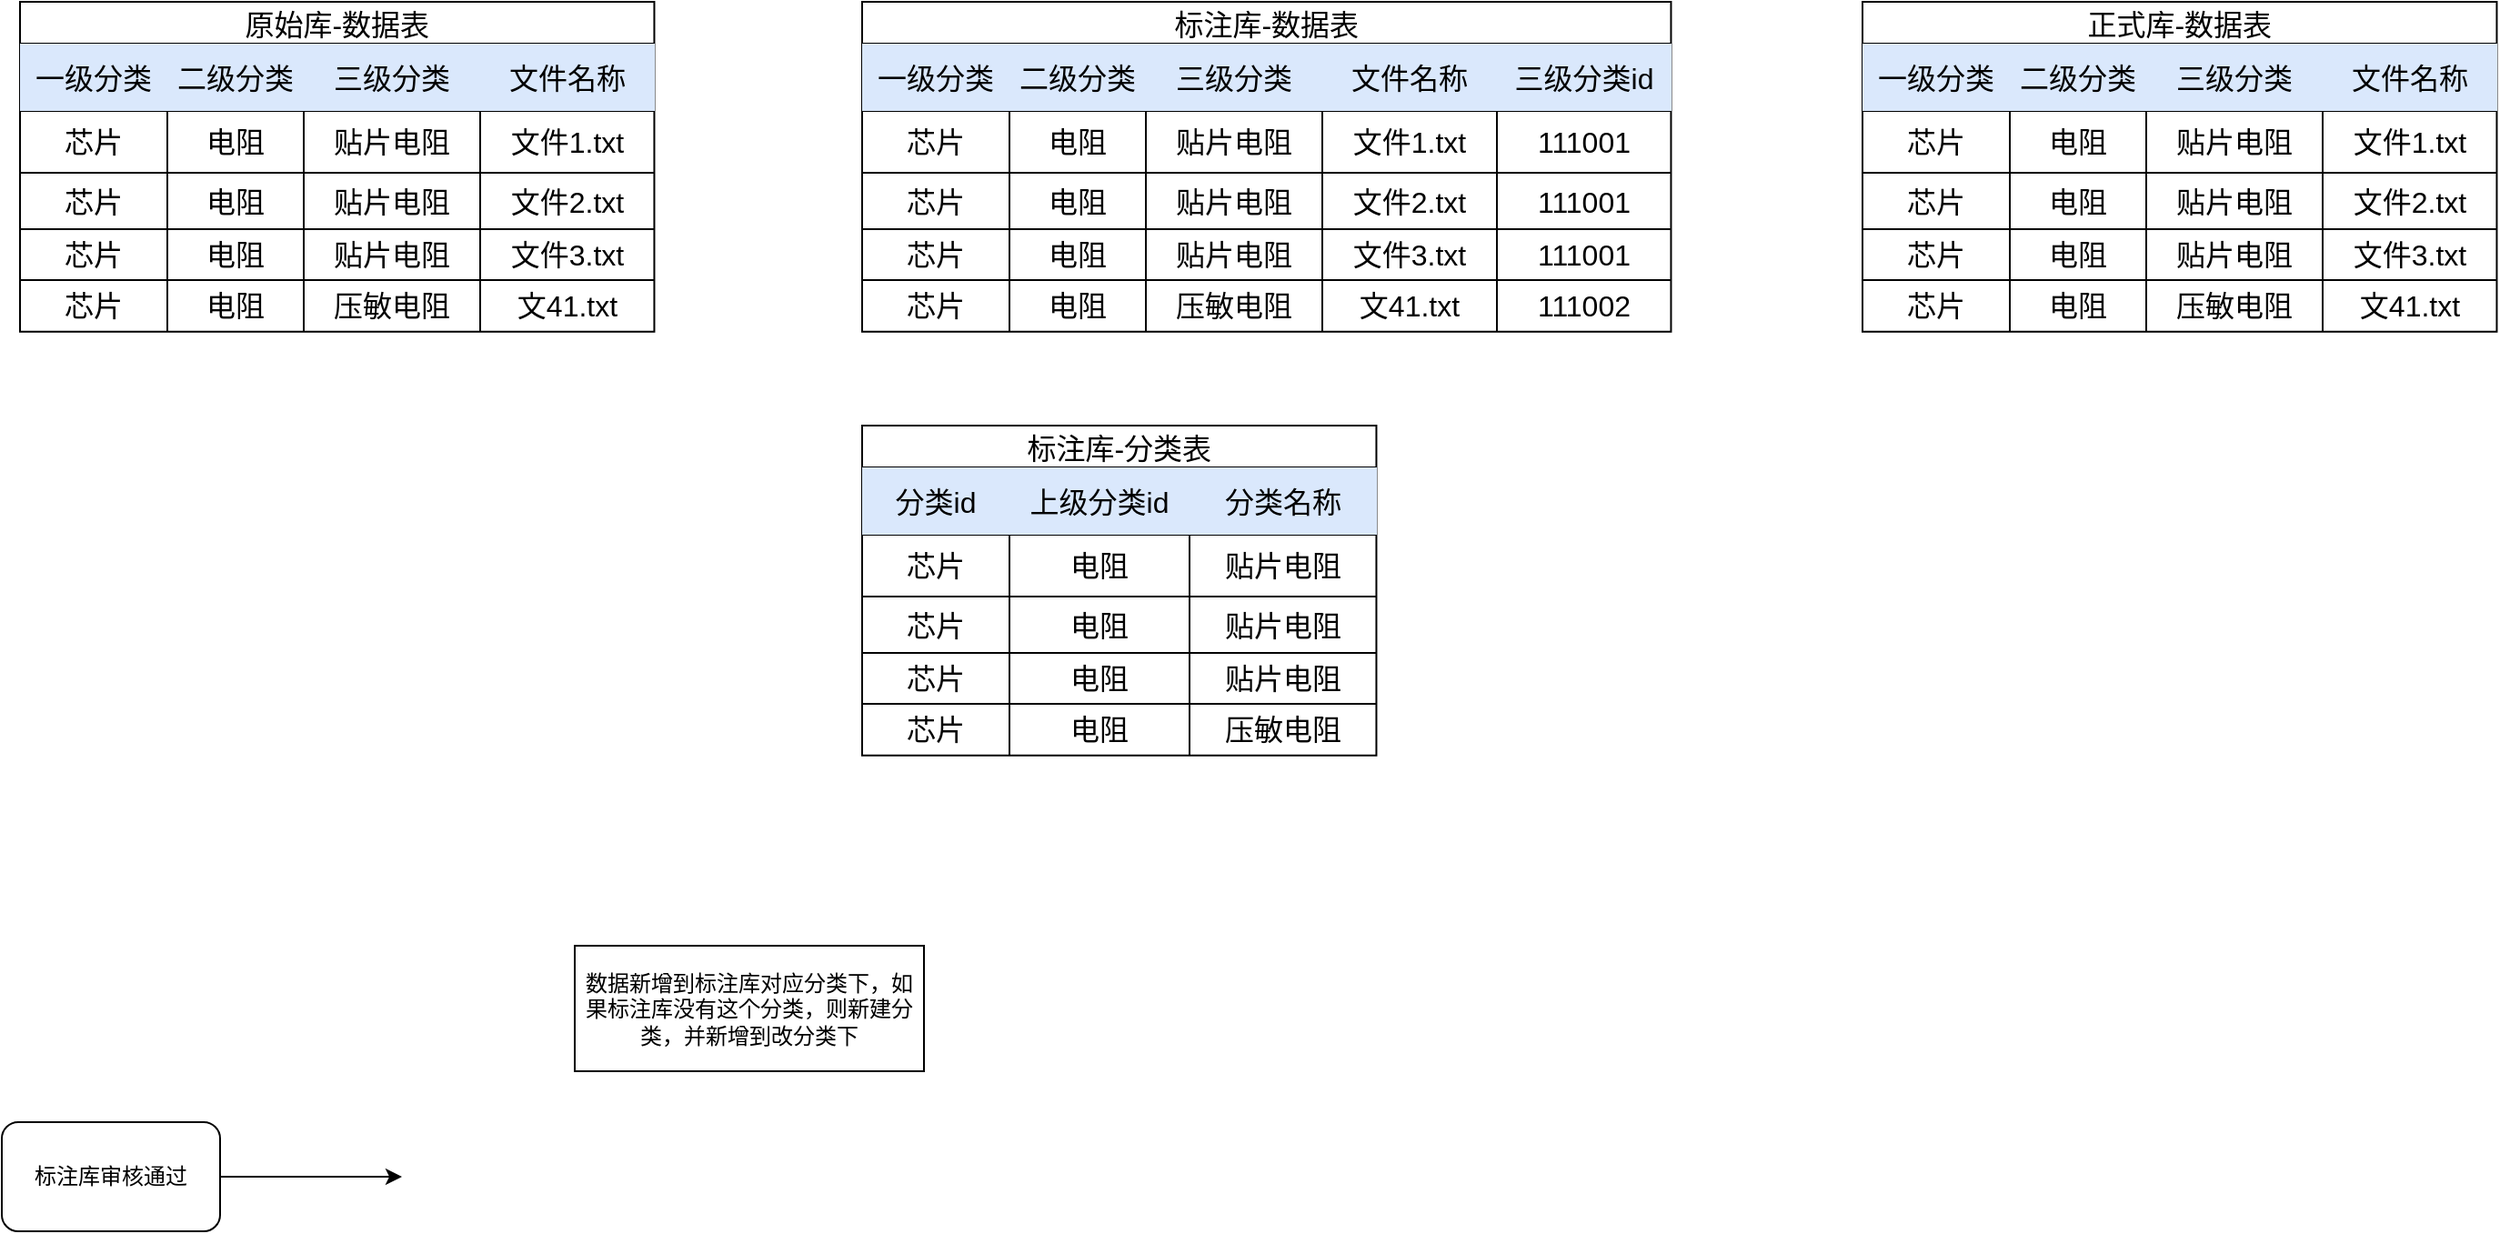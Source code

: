 <mxfile version="24.7.12">
  <diagram id="aS9pjdUC0Do7hMSleVWt" name="第 1 页">
    <mxGraphModel dx="1872" dy="983" grid="0" gridSize="10" guides="1" tooltips="1" connect="1" arrows="1" fold="1" page="1" pageScale="1" pageWidth="1654" pageHeight="1169" background="none" math="0" shadow="0">
      <root>
        <mxCell id="0" />
        <mxCell id="1" parent="0" />
        <mxCell id="HyDP0fXbinYU09aLnzdq-5" value="原始库-数据表" style="shape=table;startSize=23;container=1;collapsible=0;childLayout=tableLayout;strokeColor=default;fontSize=16;movable=1;resizable=1;rotatable=1;deletable=1;editable=1;locked=0;connectable=1;" vertex="1" parent="1">
          <mxGeometry x="186" y="78" width="348.73" height="181.332" as="geometry" />
        </mxCell>
        <mxCell id="HyDP0fXbinYU09aLnzdq-6" value="" style="shape=tableRow;horizontal=0;startSize=0;swimlaneHead=0;swimlaneBody=0;strokeColor=inherit;top=0;left=0;bottom=0;right=0;collapsible=0;dropTarget=0;fillColor=none;points=[[0,0.5],[1,0.5]];portConstraint=eastwest;fontSize=16;" vertex="1" parent="HyDP0fXbinYU09aLnzdq-5">
          <mxGeometry y="23" width="348.73" height="37" as="geometry" />
        </mxCell>
        <mxCell id="HyDP0fXbinYU09aLnzdq-21" value="一级分类" style="shape=partialRectangle;html=1;whiteSpace=wrap;connectable=0;strokeColor=#6c8ebf;overflow=hidden;fillColor=#dae8fc;top=0;left=0;bottom=0;right=0;pointerEvents=1;fontSize=16;" vertex="1" parent="HyDP0fXbinYU09aLnzdq-6">
          <mxGeometry width="81" height="37" as="geometry">
            <mxRectangle width="81" height="37" as="alternateBounds" />
          </mxGeometry>
        </mxCell>
        <mxCell id="HyDP0fXbinYU09aLnzdq-7" value="二级分类" style="shape=partialRectangle;html=1;whiteSpace=wrap;connectable=0;strokeColor=#6c8ebf;overflow=hidden;fillColor=#dae8fc;top=0;left=0;bottom=0;right=0;pointerEvents=1;fontSize=16;" vertex="1" parent="HyDP0fXbinYU09aLnzdq-6">
          <mxGeometry x="81" width="75" height="37" as="geometry">
            <mxRectangle width="75" height="37" as="alternateBounds" />
          </mxGeometry>
        </mxCell>
        <mxCell id="HyDP0fXbinYU09aLnzdq-8" value="三级分类" style="shape=partialRectangle;html=1;whiteSpace=wrap;connectable=0;strokeColor=#6c8ebf;overflow=hidden;fillColor=#dae8fc;top=0;left=0;bottom=0;right=0;pointerEvents=1;fontSize=16;" vertex="1" parent="HyDP0fXbinYU09aLnzdq-6">
          <mxGeometry x="156" width="97" height="37" as="geometry">
            <mxRectangle width="97" height="37" as="alternateBounds" />
          </mxGeometry>
        </mxCell>
        <mxCell id="HyDP0fXbinYU09aLnzdq-9" value="文件名称" style="shape=partialRectangle;html=1;whiteSpace=wrap;connectable=0;strokeColor=#6c8ebf;overflow=hidden;fillColor=#dae8fc;top=0;left=0;bottom=0;right=0;pointerEvents=1;fontSize=16;" vertex="1" parent="HyDP0fXbinYU09aLnzdq-6">
          <mxGeometry x="253" width="96" height="37" as="geometry">
            <mxRectangle width="96" height="37" as="alternateBounds" />
          </mxGeometry>
        </mxCell>
        <mxCell id="HyDP0fXbinYU09aLnzdq-10" value="" style="shape=tableRow;horizontal=0;startSize=0;swimlaneHead=0;swimlaneBody=0;strokeColor=inherit;top=0;left=0;bottom=0;right=0;collapsible=0;dropTarget=0;fillColor=none;points=[[0,0.5],[1,0.5]];portConstraint=eastwest;fontSize=16;" vertex="1" parent="HyDP0fXbinYU09aLnzdq-5">
          <mxGeometry y="60" width="348.73" height="34" as="geometry" />
        </mxCell>
        <mxCell id="HyDP0fXbinYU09aLnzdq-22" value="芯片" style="shape=partialRectangle;html=1;whiteSpace=wrap;connectable=0;strokeColor=inherit;overflow=hidden;fillColor=none;top=0;left=0;bottom=0;right=0;pointerEvents=1;fontSize=16;" vertex="1" parent="HyDP0fXbinYU09aLnzdq-10">
          <mxGeometry width="81" height="34" as="geometry">
            <mxRectangle width="81" height="34" as="alternateBounds" />
          </mxGeometry>
        </mxCell>
        <mxCell id="HyDP0fXbinYU09aLnzdq-11" value="电阻" style="shape=partialRectangle;html=1;whiteSpace=wrap;connectable=0;strokeColor=inherit;overflow=hidden;fillColor=none;top=0;left=0;bottom=0;right=0;pointerEvents=1;fontSize=16;" vertex="1" parent="HyDP0fXbinYU09aLnzdq-10">
          <mxGeometry x="81" width="75" height="34" as="geometry">
            <mxRectangle width="75" height="34" as="alternateBounds" />
          </mxGeometry>
        </mxCell>
        <mxCell id="HyDP0fXbinYU09aLnzdq-12" value="贴片电阻" style="shape=partialRectangle;html=1;whiteSpace=wrap;connectable=0;strokeColor=inherit;overflow=hidden;fillColor=none;top=0;left=0;bottom=0;right=0;pointerEvents=1;fontSize=16;" vertex="1" parent="HyDP0fXbinYU09aLnzdq-10">
          <mxGeometry x="156" width="97" height="34" as="geometry">
            <mxRectangle width="97" height="34" as="alternateBounds" />
          </mxGeometry>
        </mxCell>
        <mxCell id="HyDP0fXbinYU09aLnzdq-13" value="文件1.txt" style="shape=partialRectangle;html=1;whiteSpace=wrap;connectable=0;strokeColor=inherit;overflow=hidden;fillColor=none;top=0;left=0;bottom=0;right=0;pointerEvents=1;fontSize=16;" vertex="1" parent="HyDP0fXbinYU09aLnzdq-10">
          <mxGeometry x="253" width="96" height="34" as="geometry">
            <mxRectangle width="96" height="34" as="alternateBounds" />
          </mxGeometry>
        </mxCell>
        <mxCell id="HyDP0fXbinYU09aLnzdq-14" value="" style="shape=tableRow;horizontal=0;startSize=0;swimlaneHead=0;swimlaneBody=0;strokeColor=inherit;top=0;left=0;bottom=0;right=0;collapsible=0;dropTarget=0;fillColor=none;points=[[0,0.5],[1,0.5]];portConstraint=eastwest;fontSize=16;" vertex="1" parent="HyDP0fXbinYU09aLnzdq-5">
          <mxGeometry y="94" width="348.73" height="31" as="geometry" />
        </mxCell>
        <mxCell id="HyDP0fXbinYU09aLnzdq-23" value="芯片" style="shape=partialRectangle;html=1;whiteSpace=wrap;connectable=0;strokeColor=inherit;overflow=hidden;fillColor=none;top=0;left=0;bottom=0;right=0;pointerEvents=1;fontSize=16;" vertex="1" parent="HyDP0fXbinYU09aLnzdq-14">
          <mxGeometry width="81" height="31" as="geometry">
            <mxRectangle width="81" height="31" as="alternateBounds" />
          </mxGeometry>
        </mxCell>
        <mxCell id="HyDP0fXbinYU09aLnzdq-15" value="电阻" style="shape=partialRectangle;html=1;whiteSpace=wrap;connectable=0;strokeColor=inherit;overflow=hidden;fillColor=none;top=0;left=0;bottom=0;right=0;pointerEvents=1;fontSize=16;" vertex="1" parent="HyDP0fXbinYU09aLnzdq-14">
          <mxGeometry x="81" width="75" height="31" as="geometry">
            <mxRectangle width="75" height="31" as="alternateBounds" />
          </mxGeometry>
        </mxCell>
        <mxCell id="HyDP0fXbinYU09aLnzdq-16" value="贴片电阻" style="shape=partialRectangle;html=1;whiteSpace=wrap;connectable=0;strokeColor=inherit;overflow=hidden;fillColor=none;top=0;left=0;bottom=0;right=0;pointerEvents=1;fontSize=16;" vertex="1" parent="HyDP0fXbinYU09aLnzdq-14">
          <mxGeometry x="156" width="97" height="31" as="geometry">
            <mxRectangle width="97" height="31" as="alternateBounds" />
          </mxGeometry>
        </mxCell>
        <mxCell id="HyDP0fXbinYU09aLnzdq-17" value="文件2.txt" style="shape=partialRectangle;html=1;whiteSpace=wrap;connectable=0;strokeColor=inherit;overflow=hidden;fillColor=none;top=0;left=0;bottom=0;right=0;pointerEvents=1;fontSize=16;" vertex="1" parent="HyDP0fXbinYU09aLnzdq-14">
          <mxGeometry x="253" width="96" height="31" as="geometry">
            <mxRectangle width="96" height="31" as="alternateBounds" />
          </mxGeometry>
        </mxCell>
        <mxCell id="HyDP0fXbinYU09aLnzdq-30" style="shape=tableRow;horizontal=0;startSize=0;swimlaneHead=0;swimlaneBody=0;strokeColor=inherit;top=0;left=0;bottom=0;right=0;collapsible=0;dropTarget=0;fillColor=none;points=[[0,0.5],[1,0.5]];portConstraint=eastwest;fontSize=16;" vertex="1" parent="HyDP0fXbinYU09aLnzdq-5">
          <mxGeometry y="125" width="348.73" height="28" as="geometry" />
        </mxCell>
        <mxCell id="HyDP0fXbinYU09aLnzdq-31" value="芯片" style="shape=partialRectangle;html=1;whiteSpace=wrap;connectable=0;strokeColor=inherit;overflow=hidden;fillColor=none;top=0;left=0;bottom=0;right=0;pointerEvents=1;fontSize=16;" vertex="1" parent="HyDP0fXbinYU09aLnzdq-30">
          <mxGeometry width="81" height="28" as="geometry">
            <mxRectangle width="81" height="28" as="alternateBounds" />
          </mxGeometry>
        </mxCell>
        <mxCell id="HyDP0fXbinYU09aLnzdq-32" value="电阻" style="shape=partialRectangle;html=1;whiteSpace=wrap;connectable=0;strokeColor=inherit;overflow=hidden;fillColor=none;top=0;left=0;bottom=0;right=0;pointerEvents=1;fontSize=16;" vertex="1" parent="HyDP0fXbinYU09aLnzdq-30">
          <mxGeometry x="81" width="75" height="28" as="geometry">
            <mxRectangle width="75" height="28" as="alternateBounds" />
          </mxGeometry>
        </mxCell>
        <mxCell id="HyDP0fXbinYU09aLnzdq-33" value="贴片电阻" style="shape=partialRectangle;html=1;whiteSpace=wrap;connectable=0;strokeColor=inherit;overflow=hidden;fillColor=none;top=0;left=0;bottom=0;right=0;pointerEvents=1;fontSize=16;" vertex="1" parent="HyDP0fXbinYU09aLnzdq-30">
          <mxGeometry x="156" width="97" height="28" as="geometry">
            <mxRectangle width="97" height="28" as="alternateBounds" />
          </mxGeometry>
        </mxCell>
        <mxCell id="HyDP0fXbinYU09aLnzdq-34" value="文件3.txt" style="shape=partialRectangle;html=1;whiteSpace=wrap;connectable=0;strokeColor=inherit;overflow=hidden;fillColor=none;top=0;left=0;bottom=0;right=0;pointerEvents=1;fontSize=16;" vertex="1" parent="HyDP0fXbinYU09aLnzdq-30">
          <mxGeometry x="253" width="96" height="28" as="geometry">
            <mxRectangle width="96" height="28" as="alternateBounds" />
          </mxGeometry>
        </mxCell>
        <mxCell id="HyDP0fXbinYU09aLnzdq-35" style="shape=tableRow;horizontal=0;startSize=0;swimlaneHead=0;swimlaneBody=0;strokeColor=inherit;top=0;left=0;bottom=0;right=0;collapsible=0;dropTarget=0;fillColor=none;points=[[0,0.5],[1,0.5]];portConstraint=eastwest;fontSize=16;" vertex="1" parent="HyDP0fXbinYU09aLnzdq-5">
          <mxGeometry y="153" width="348.73" height="28" as="geometry" />
        </mxCell>
        <mxCell id="HyDP0fXbinYU09aLnzdq-36" value="芯片" style="shape=partialRectangle;html=1;whiteSpace=wrap;connectable=0;strokeColor=inherit;overflow=hidden;fillColor=none;top=0;left=0;bottom=0;right=0;pointerEvents=1;fontSize=16;" vertex="1" parent="HyDP0fXbinYU09aLnzdq-35">
          <mxGeometry width="81" height="28" as="geometry">
            <mxRectangle width="81" height="28" as="alternateBounds" />
          </mxGeometry>
        </mxCell>
        <mxCell id="HyDP0fXbinYU09aLnzdq-37" value="电阻" style="shape=partialRectangle;html=1;whiteSpace=wrap;connectable=0;strokeColor=inherit;overflow=hidden;fillColor=none;top=0;left=0;bottom=0;right=0;pointerEvents=1;fontSize=16;" vertex="1" parent="HyDP0fXbinYU09aLnzdq-35">
          <mxGeometry x="81" width="75" height="28" as="geometry">
            <mxRectangle width="75" height="28" as="alternateBounds" />
          </mxGeometry>
        </mxCell>
        <mxCell id="HyDP0fXbinYU09aLnzdq-38" value="压敏电阻" style="shape=partialRectangle;html=1;whiteSpace=wrap;connectable=0;strokeColor=inherit;overflow=hidden;fillColor=none;top=0;left=0;bottom=0;right=0;pointerEvents=1;fontSize=16;" vertex="1" parent="HyDP0fXbinYU09aLnzdq-35">
          <mxGeometry x="156" width="97" height="28" as="geometry">
            <mxRectangle width="97" height="28" as="alternateBounds" />
          </mxGeometry>
        </mxCell>
        <mxCell id="HyDP0fXbinYU09aLnzdq-39" value="文41.txt" style="shape=partialRectangle;html=1;whiteSpace=wrap;connectable=0;strokeColor=inherit;overflow=hidden;fillColor=none;top=0;left=0;bottom=0;right=0;pointerEvents=1;fontSize=16;" vertex="1" parent="HyDP0fXbinYU09aLnzdq-35">
          <mxGeometry x="253" width="96" height="28" as="geometry">
            <mxRectangle width="96" height="28" as="alternateBounds" />
          </mxGeometry>
        </mxCell>
        <mxCell id="HyDP0fXbinYU09aLnzdq-45" value="标注库-数据表" style="shape=table;startSize=23;container=1;collapsible=0;childLayout=tableLayout;strokeColor=default;fontSize=16;movable=1;resizable=1;rotatable=1;deletable=1;editable=1;locked=0;connectable=1;" vertex="1" parent="1">
          <mxGeometry x="649" y="78" width="444.73" height="181.332" as="geometry" />
        </mxCell>
        <mxCell id="HyDP0fXbinYU09aLnzdq-46" value="" style="shape=tableRow;horizontal=0;startSize=0;swimlaneHead=0;swimlaneBody=0;strokeColor=inherit;top=0;left=0;bottom=0;right=0;collapsible=0;dropTarget=0;fillColor=none;points=[[0,0.5],[1,0.5]];portConstraint=eastwest;fontSize=16;" vertex="1" parent="HyDP0fXbinYU09aLnzdq-45">
          <mxGeometry y="23" width="444.73" height="37" as="geometry" />
        </mxCell>
        <mxCell id="HyDP0fXbinYU09aLnzdq-47" value="一级分类" style="shape=partialRectangle;html=1;whiteSpace=wrap;connectable=0;strokeColor=#6c8ebf;overflow=hidden;fillColor=#dae8fc;top=0;left=0;bottom=0;right=0;pointerEvents=1;fontSize=16;" vertex="1" parent="HyDP0fXbinYU09aLnzdq-46">
          <mxGeometry width="81" height="37" as="geometry">
            <mxRectangle width="81" height="37" as="alternateBounds" />
          </mxGeometry>
        </mxCell>
        <mxCell id="HyDP0fXbinYU09aLnzdq-48" value="二级分类" style="shape=partialRectangle;html=1;whiteSpace=wrap;connectable=0;strokeColor=#6c8ebf;overflow=hidden;fillColor=#dae8fc;top=0;left=0;bottom=0;right=0;pointerEvents=1;fontSize=16;" vertex="1" parent="HyDP0fXbinYU09aLnzdq-46">
          <mxGeometry x="81" width="75" height="37" as="geometry">
            <mxRectangle width="75" height="37" as="alternateBounds" />
          </mxGeometry>
        </mxCell>
        <mxCell id="HyDP0fXbinYU09aLnzdq-49" value="三级分类" style="shape=partialRectangle;html=1;whiteSpace=wrap;connectable=0;strokeColor=#6c8ebf;overflow=hidden;fillColor=#dae8fc;top=0;left=0;bottom=0;right=0;pointerEvents=1;fontSize=16;" vertex="1" parent="HyDP0fXbinYU09aLnzdq-46">
          <mxGeometry x="156" width="97" height="37" as="geometry">
            <mxRectangle width="97" height="37" as="alternateBounds" />
          </mxGeometry>
        </mxCell>
        <mxCell id="HyDP0fXbinYU09aLnzdq-50" value="文件名称" style="shape=partialRectangle;html=1;whiteSpace=wrap;connectable=0;strokeColor=#6c8ebf;overflow=hidden;fillColor=#dae8fc;top=0;left=0;bottom=0;right=0;pointerEvents=1;fontSize=16;" vertex="1" parent="HyDP0fXbinYU09aLnzdq-46">
          <mxGeometry x="253" width="96" height="37" as="geometry">
            <mxRectangle width="96" height="37" as="alternateBounds" />
          </mxGeometry>
        </mxCell>
        <mxCell id="HyDP0fXbinYU09aLnzdq-71" value="三级分类id" style="shape=partialRectangle;html=1;whiteSpace=wrap;connectable=0;strokeColor=#6c8ebf;overflow=hidden;fillColor=#dae8fc;top=0;left=0;bottom=0;right=0;pointerEvents=1;fontSize=16;" vertex="1" parent="HyDP0fXbinYU09aLnzdq-46">
          <mxGeometry x="349" width="96" height="37" as="geometry">
            <mxRectangle width="96" height="37" as="alternateBounds" />
          </mxGeometry>
        </mxCell>
        <mxCell id="HyDP0fXbinYU09aLnzdq-51" value="" style="shape=tableRow;horizontal=0;startSize=0;swimlaneHead=0;swimlaneBody=0;strokeColor=inherit;top=0;left=0;bottom=0;right=0;collapsible=0;dropTarget=0;fillColor=none;points=[[0,0.5],[1,0.5]];portConstraint=eastwest;fontSize=16;" vertex="1" parent="HyDP0fXbinYU09aLnzdq-45">
          <mxGeometry y="60" width="444.73" height="34" as="geometry" />
        </mxCell>
        <mxCell id="HyDP0fXbinYU09aLnzdq-52" value="芯片" style="shape=partialRectangle;html=1;whiteSpace=wrap;connectable=0;strokeColor=inherit;overflow=hidden;fillColor=none;top=0;left=0;bottom=0;right=0;pointerEvents=1;fontSize=16;" vertex="1" parent="HyDP0fXbinYU09aLnzdq-51">
          <mxGeometry width="81" height="34" as="geometry">
            <mxRectangle width="81" height="34" as="alternateBounds" />
          </mxGeometry>
        </mxCell>
        <mxCell id="HyDP0fXbinYU09aLnzdq-53" value="电阻" style="shape=partialRectangle;html=1;whiteSpace=wrap;connectable=0;strokeColor=inherit;overflow=hidden;fillColor=none;top=0;left=0;bottom=0;right=0;pointerEvents=1;fontSize=16;" vertex="1" parent="HyDP0fXbinYU09aLnzdq-51">
          <mxGeometry x="81" width="75" height="34" as="geometry">
            <mxRectangle width="75" height="34" as="alternateBounds" />
          </mxGeometry>
        </mxCell>
        <mxCell id="HyDP0fXbinYU09aLnzdq-54" value="贴片电阻" style="shape=partialRectangle;html=1;whiteSpace=wrap;connectable=0;strokeColor=inherit;overflow=hidden;fillColor=none;top=0;left=0;bottom=0;right=0;pointerEvents=1;fontSize=16;" vertex="1" parent="HyDP0fXbinYU09aLnzdq-51">
          <mxGeometry x="156" width="97" height="34" as="geometry">
            <mxRectangle width="97" height="34" as="alternateBounds" />
          </mxGeometry>
        </mxCell>
        <mxCell id="HyDP0fXbinYU09aLnzdq-55" value="文件1.txt" style="shape=partialRectangle;html=1;whiteSpace=wrap;connectable=0;strokeColor=inherit;overflow=hidden;fillColor=none;top=0;left=0;bottom=0;right=0;pointerEvents=1;fontSize=16;" vertex="1" parent="HyDP0fXbinYU09aLnzdq-51">
          <mxGeometry x="253" width="96" height="34" as="geometry">
            <mxRectangle width="96" height="34" as="alternateBounds" />
          </mxGeometry>
        </mxCell>
        <mxCell id="HyDP0fXbinYU09aLnzdq-72" value="111001" style="shape=partialRectangle;html=1;whiteSpace=wrap;connectable=0;strokeColor=inherit;overflow=hidden;fillColor=none;top=0;left=0;bottom=0;right=0;pointerEvents=1;fontSize=16;" vertex="1" parent="HyDP0fXbinYU09aLnzdq-51">
          <mxGeometry x="349" width="96" height="34" as="geometry">
            <mxRectangle width="96" height="34" as="alternateBounds" />
          </mxGeometry>
        </mxCell>
        <mxCell id="HyDP0fXbinYU09aLnzdq-56" value="" style="shape=tableRow;horizontal=0;startSize=0;swimlaneHead=0;swimlaneBody=0;strokeColor=inherit;top=0;left=0;bottom=0;right=0;collapsible=0;dropTarget=0;fillColor=none;points=[[0,0.5],[1,0.5]];portConstraint=eastwest;fontSize=16;" vertex="1" parent="HyDP0fXbinYU09aLnzdq-45">
          <mxGeometry y="94" width="444.73" height="31" as="geometry" />
        </mxCell>
        <mxCell id="HyDP0fXbinYU09aLnzdq-57" value="芯片" style="shape=partialRectangle;html=1;whiteSpace=wrap;connectable=0;strokeColor=inherit;overflow=hidden;fillColor=none;top=0;left=0;bottom=0;right=0;pointerEvents=1;fontSize=16;" vertex="1" parent="HyDP0fXbinYU09aLnzdq-56">
          <mxGeometry width="81" height="31" as="geometry">
            <mxRectangle width="81" height="31" as="alternateBounds" />
          </mxGeometry>
        </mxCell>
        <mxCell id="HyDP0fXbinYU09aLnzdq-58" value="电阻" style="shape=partialRectangle;html=1;whiteSpace=wrap;connectable=0;strokeColor=inherit;overflow=hidden;fillColor=none;top=0;left=0;bottom=0;right=0;pointerEvents=1;fontSize=16;" vertex="1" parent="HyDP0fXbinYU09aLnzdq-56">
          <mxGeometry x="81" width="75" height="31" as="geometry">
            <mxRectangle width="75" height="31" as="alternateBounds" />
          </mxGeometry>
        </mxCell>
        <mxCell id="HyDP0fXbinYU09aLnzdq-59" value="贴片电阻" style="shape=partialRectangle;html=1;whiteSpace=wrap;connectable=0;strokeColor=inherit;overflow=hidden;fillColor=none;top=0;left=0;bottom=0;right=0;pointerEvents=1;fontSize=16;" vertex="1" parent="HyDP0fXbinYU09aLnzdq-56">
          <mxGeometry x="156" width="97" height="31" as="geometry">
            <mxRectangle width="97" height="31" as="alternateBounds" />
          </mxGeometry>
        </mxCell>
        <mxCell id="HyDP0fXbinYU09aLnzdq-60" value="文件2.txt" style="shape=partialRectangle;html=1;whiteSpace=wrap;connectable=0;strokeColor=inherit;overflow=hidden;fillColor=none;top=0;left=0;bottom=0;right=0;pointerEvents=1;fontSize=16;" vertex="1" parent="HyDP0fXbinYU09aLnzdq-56">
          <mxGeometry x="253" width="96" height="31" as="geometry">
            <mxRectangle width="96" height="31" as="alternateBounds" />
          </mxGeometry>
        </mxCell>
        <mxCell id="HyDP0fXbinYU09aLnzdq-73" value="111001" style="shape=partialRectangle;html=1;whiteSpace=wrap;connectable=0;strokeColor=inherit;overflow=hidden;fillColor=none;top=0;left=0;bottom=0;right=0;pointerEvents=1;fontSize=16;" vertex="1" parent="HyDP0fXbinYU09aLnzdq-56">
          <mxGeometry x="349" width="96" height="31" as="geometry">
            <mxRectangle width="96" height="31" as="alternateBounds" />
          </mxGeometry>
        </mxCell>
        <mxCell id="HyDP0fXbinYU09aLnzdq-61" style="shape=tableRow;horizontal=0;startSize=0;swimlaneHead=0;swimlaneBody=0;strokeColor=inherit;top=0;left=0;bottom=0;right=0;collapsible=0;dropTarget=0;fillColor=none;points=[[0,0.5],[1,0.5]];portConstraint=eastwest;fontSize=16;" vertex="1" parent="HyDP0fXbinYU09aLnzdq-45">
          <mxGeometry y="125" width="444.73" height="28" as="geometry" />
        </mxCell>
        <mxCell id="HyDP0fXbinYU09aLnzdq-62" value="芯片" style="shape=partialRectangle;html=1;whiteSpace=wrap;connectable=0;strokeColor=inherit;overflow=hidden;fillColor=none;top=0;left=0;bottom=0;right=0;pointerEvents=1;fontSize=16;" vertex="1" parent="HyDP0fXbinYU09aLnzdq-61">
          <mxGeometry width="81" height="28" as="geometry">
            <mxRectangle width="81" height="28" as="alternateBounds" />
          </mxGeometry>
        </mxCell>
        <mxCell id="HyDP0fXbinYU09aLnzdq-63" value="电阻" style="shape=partialRectangle;html=1;whiteSpace=wrap;connectable=0;strokeColor=inherit;overflow=hidden;fillColor=none;top=0;left=0;bottom=0;right=0;pointerEvents=1;fontSize=16;" vertex="1" parent="HyDP0fXbinYU09aLnzdq-61">
          <mxGeometry x="81" width="75" height="28" as="geometry">
            <mxRectangle width="75" height="28" as="alternateBounds" />
          </mxGeometry>
        </mxCell>
        <mxCell id="HyDP0fXbinYU09aLnzdq-64" value="贴片电阻" style="shape=partialRectangle;html=1;whiteSpace=wrap;connectable=0;strokeColor=inherit;overflow=hidden;fillColor=none;top=0;left=0;bottom=0;right=0;pointerEvents=1;fontSize=16;" vertex="1" parent="HyDP0fXbinYU09aLnzdq-61">
          <mxGeometry x="156" width="97" height="28" as="geometry">
            <mxRectangle width="97" height="28" as="alternateBounds" />
          </mxGeometry>
        </mxCell>
        <mxCell id="HyDP0fXbinYU09aLnzdq-65" value="文件3.txt" style="shape=partialRectangle;html=1;whiteSpace=wrap;connectable=0;strokeColor=inherit;overflow=hidden;fillColor=none;top=0;left=0;bottom=0;right=0;pointerEvents=1;fontSize=16;" vertex="1" parent="HyDP0fXbinYU09aLnzdq-61">
          <mxGeometry x="253" width="96" height="28" as="geometry">
            <mxRectangle width="96" height="28" as="alternateBounds" />
          </mxGeometry>
        </mxCell>
        <mxCell id="HyDP0fXbinYU09aLnzdq-74" value="111001" style="shape=partialRectangle;html=1;whiteSpace=wrap;connectable=0;strokeColor=inherit;overflow=hidden;fillColor=none;top=0;left=0;bottom=0;right=0;pointerEvents=1;fontSize=16;" vertex="1" parent="HyDP0fXbinYU09aLnzdq-61">
          <mxGeometry x="349" width="96" height="28" as="geometry">
            <mxRectangle width="96" height="28" as="alternateBounds" />
          </mxGeometry>
        </mxCell>
        <mxCell id="HyDP0fXbinYU09aLnzdq-66" style="shape=tableRow;horizontal=0;startSize=0;swimlaneHead=0;swimlaneBody=0;strokeColor=inherit;top=0;left=0;bottom=0;right=0;collapsible=0;dropTarget=0;fillColor=none;points=[[0,0.5],[1,0.5]];portConstraint=eastwest;fontSize=16;" vertex="1" parent="HyDP0fXbinYU09aLnzdq-45">
          <mxGeometry y="153" width="444.73" height="28" as="geometry" />
        </mxCell>
        <mxCell id="HyDP0fXbinYU09aLnzdq-67" value="芯片" style="shape=partialRectangle;html=1;whiteSpace=wrap;connectable=0;strokeColor=inherit;overflow=hidden;fillColor=none;top=0;left=0;bottom=0;right=0;pointerEvents=1;fontSize=16;" vertex="1" parent="HyDP0fXbinYU09aLnzdq-66">
          <mxGeometry width="81" height="28" as="geometry">
            <mxRectangle width="81" height="28" as="alternateBounds" />
          </mxGeometry>
        </mxCell>
        <mxCell id="HyDP0fXbinYU09aLnzdq-68" value="电阻" style="shape=partialRectangle;html=1;whiteSpace=wrap;connectable=0;strokeColor=inherit;overflow=hidden;fillColor=none;top=0;left=0;bottom=0;right=0;pointerEvents=1;fontSize=16;" vertex="1" parent="HyDP0fXbinYU09aLnzdq-66">
          <mxGeometry x="81" width="75" height="28" as="geometry">
            <mxRectangle width="75" height="28" as="alternateBounds" />
          </mxGeometry>
        </mxCell>
        <mxCell id="HyDP0fXbinYU09aLnzdq-69" value="压敏电阻" style="shape=partialRectangle;html=1;whiteSpace=wrap;connectable=0;strokeColor=inherit;overflow=hidden;fillColor=none;top=0;left=0;bottom=0;right=0;pointerEvents=1;fontSize=16;" vertex="1" parent="HyDP0fXbinYU09aLnzdq-66">
          <mxGeometry x="156" width="97" height="28" as="geometry">
            <mxRectangle width="97" height="28" as="alternateBounds" />
          </mxGeometry>
        </mxCell>
        <mxCell id="HyDP0fXbinYU09aLnzdq-70" value="文41.txt" style="shape=partialRectangle;html=1;whiteSpace=wrap;connectable=0;strokeColor=inherit;overflow=hidden;fillColor=none;top=0;left=0;bottom=0;right=0;pointerEvents=1;fontSize=16;" vertex="1" parent="HyDP0fXbinYU09aLnzdq-66">
          <mxGeometry x="253" width="96" height="28" as="geometry">
            <mxRectangle width="96" height="28" as="alternateBounds" />
          </mxGeometry>
        </mxCell>
        <mxCell id="HyDP0fXbinYU09aLnzdq-75" value="111002" style="shape=partialRectangle;html=1;whiteSpace=wrap;connectable=0;strokeColor=inherit;overflow=hidden;fillColor=none;top=0;left=0;bottom=0;right=0;pointerEvents=1;fontSize=16;" vertex="1" parent="HyDP0fXbinYU09aLnzdq-66">
          <mxGeometry x="349" width="96" height="28" as="geometry">
            <mxRectangle width="96" height="28" as="alternateBounds" />
          </mxGeometry>
        </mxCell>
        <mxCell id="HyDP0fXbinYU09aLnzdq-76" value="正式库-数据表" style="shape=table;startSize=23;container=1;collapsible=0;childLayout=tableLayout;strokeColor=default;fontSize=16;movable=1;resizable=1;rotatable=1;deletable=1;editable=1;locked=0;connectable=1;" vertex="1" parent="1">
          <mxGeometry x="1199" y="78" width="348.73" height="181.332" as="geometry" />
        </mxCell>
        <mxCell id="HyDP0fXbinYU09aLnzdq-77" value="" style="shape=tableRow;horizontal=0;startSize=0;swimlaneHead=0;swimlaneBody=0;strokeColor=inherit;top=0;left=0;bottom=0;right=0;collapsible=0;dropTarget=0;fillColor=none;points=[[0,0.5],[1,0.5]];portConstraint=eastwest;fontSize=16;" vertex="1" parent="HyDP0fXbinYU09aLnzdq-76">
          <mxGeometry y="23" width="348.73" height="37" as="geometry" />
        </mxCell>
        <mxCell id="HyDP0fXbinYU09aLnzdq-78" value="一级分类" style="shape=partialRectangle;html=1;whiteSpace=wrap;connectable=0;strokeColor=#6c8ebf;overflow=hidden;fillColor=#dae8fc;top=0;left=0;bottom=0;right=0;pointerEvents=1;fontSize=16;" vertex="1" parent="HyDP0fXbinYU09aLnzdq-77">
          <mxGeometry width="81" height="37" as="geometry">
            <mxRectangle width="81" height="37" as="alternateBounds" />
          </mxGeometry>
        </mxCell>
        <mxCell id="HyDP0fXbinYU09aLnzdq-79" value="二级分类" style="shape=partialRectangle;html=1;whiteSpace=wrap;connectable=0;strokeColor=#6c8ebf;overflow=hidden;fillColor=#dae8fc;top=0;left=0;bottom=0;right=0;pointerEvents=1;fontSize=16;" vertex="1" parent="HyDP0fXbinYU09aLnzdq-77">
          <mxGeometry x="81" width="75" height="37" as="geometry">
            <mxRectangle width="75" height="37" as="alternateBounds" />
          </mxGeometry>
        </mxCell>
        <mxCell id="HyDP0fXbinYU09aLnzdq-80" value="三级分类" style="shape=partialRectangle;html=1;whiteSpace=wrap;connectable=0;strokeColor=#6c8ebf;overflow=hidden;fillColor=#dae8fc;top=0;left=0;bottom=0;right=0;pointerEvents=1;fontSize=16;" vertex="1" parent="HyDP0fXbinYU09aLnzdq-77">
          <mxGeometry x="156" width="97" height="37" as="geometry">
            <mxRectangle width="97" height="37" as="alternateBounds" />
          </mxGeometry>
        </mxCell>
        <mxCell id="HyDP0fXbinYU09aLnzdq-81" value="文件名称" style="shape=partialRectangle;html=1;whiteSpace=wrap;connectable=0;strokeColor=#6c8ebf;overflow=hidden;fillColor=#dae8fc;top=0;left=0;bottom=0;right=0;pointerEvents=1;fontSize=16;" vertex="1" parent="HyDP0fXbinYU09aLnzdq-77">
          <mxGeometry x="253" width="96" height="37" as="geometry">
            <mxRectangle width="96" height="37" as="alternateBounds" />
          </mxGeometry>
        </mxCell>
        <mxCell id="HyDP0fXbinYU09aLnzdq-83" value="" style="shape=tableRow;horizontal=0;startSize=0;swimlaneHead=0;swimlaneBody=0;strokeColor=inherit;top=0;left=0;bottom=0;right=0;collapsible=0;dropTarget=0;fillColor=none;points=[[0,0.5],[1,0.5]];portConstraint=eastwest;fontSize=16;" vertex="1" parent="HyDP0fXbinYU09aLnzdq-76">
          <mxGeometry y="60" width="348.73" height="34" as="geometry" />
        </mxCell>
        <mxCell id="HyDP0fXbinYU09aLnzdq-84" value="芯片" style="shape=partialRectangle;html=1;whiteSpace=wrap;connectable=0;strokeColor=inherit;overflow=hidden;fillColor=none;top=0;left=0;bottom=0;right=0;pointerEvents=1;fontSize=16;" vertex="1" parent="HyDP0fXbinYU09aLnzdq-83">
          <mxGeometry width="81" height="34" as="geometry">
            <mxRectangle width="81" height="34" as="alternateBounds" />
          </mxGeometry>
        </mxCell>
        <mxCell id="HyDP0fXbinYU09aLnzdq-85" value="电阻" style="shape=partialRectangle;html=1;whiteSpace=wrap;connectable=0;strokeColor=inherit;overflow=hidden;fillColor=none;top=0;left=0;bottom=0;right=0;pointerEvents=1;fontSize=16;" vertex="1" parent="HyDP0fXbinYU09aLnzdq-83">
          <mxGeometry x="81" width="75" height="34" as="geometry">
            <mxRectangle width="75" height="34" as="alternateBounds" />
          </mxGeometry>
        </mxCell>
        <mxCell id="HyDP0fXbinYU09aLnzdq-86" value="贴片电阻" style="shape=partialRectangle;html=1;whiteSpace=wrap;connectable=0;strokeColor=inherit;overflow=hidden;fillColor=none;top=0;left=0;bottom=0;right=0;pointerEvents=1;fontSize=16;" vertex="1" parent="HyDP0fXbinYU09aLnzdq-83">
          <mxGeometry x="156" width="97" height="34" as="geometry">
            <mxRectangle width="97" height="34" as="alternateBounds" />
          </mxGeometry>
        </mxCell>
        <mxCell id="HyDP0fXbinYU09aLnzdq-87" value="文件1.txt" style="shape=partialRectangle;html=1;whiteSpace=wrap;connectable=0;strokeColor=inherit;overflow=hidden;fillColor=none;top=0;left=0;bottom=0;right=0;pointerEvents=1;fontSize=16;" vertex="1" parent="HyDP0fXbinYU09aLnzdq-83">
          <mxGeometry x="253" width="96" height="34" as="geometry">
            <mxRectangle width="96" height="34" as="alternateBounds" />
          </mxGeometry>
        </mxCell>
        <mxCell id="HyDP0fXbinYU09aLnzdq-89" value="" style="shape=tableRow;horizontal=0;startSize=0;swimlaneHead=0;swimlaneBody=0;strokeColor=inherit;top=0;left=0;bottom=0;right=0;collapsible=0;dropTarget=0;fillColor=none;points=[[0,0.5],[1,0.5]];portConstraint=eastwest;fontSize=16;" vertex="1" parent="HyDP0fXbinYU09aLnzdq-76">
          <mxGeometry y="94" width="348.73" height="31" as="geometry" />
        </mxCell>
        <mxCell id="HyDP0fXbinYU09aLnzdq-90" value="芯片" style="shape=partialRectangle;html=1;whiteSpace=wrap;connectable=0;strokeColor=inherit;overflow=hidden;fillColor=none;top=0;left=0;bottom=0;right=0;pointerEvents=1;fontSize=16;" vertex="1" parent="HyDP0fXbinYU09aLnzdq-89">
          <mxGeometry width="81" height="31" as="geometry">
            <mxRectangle width="81" height="31" as="alternateBounds" />
          </mxGeometry>
        </mxCell>
        <mxCell id="HyDP0fXbinYU09aLnzdq-91" value="电阻" style="shape=partialRectangle;html=1;whiteSpace=wrap;connectable=0;strokeColor=inherit;overflow=hidden;fillColor=none;top=0;left=0;bottom=0;right=0;pointerEvents=1;fontSize=16;" vertex="1" parent="HyDP0fXbinYU09aLnzdq-89">
          <mxGeometry x="81" width="75" height="31" as="geometry">
            <mxRectangle width="75" height="31" as="alternateBounds" />
          </mxGeometry>
        </mxCell>
        <mxCell id="HyDP0fXbinYU09aLnzdq-92" value="贴片电阻" style="shape=partialRectangle;html=1;whiteSpace=wrap;connectable=0;strokeColor=inherit;overflow=hidden;fillColor=none;top=0;left=0;bottom=0;right=0;pointerEvents=1;fontSize=16;" vertex="1" parent="HyDP0fXbinYU09aLnzdq-89">
          <mxGeometry x="156" width="97" height="31" as="geometry">
            <mxRectangle width="97" height="31" as="alternateBounds" />
          </mxGeometry>
        </mxCell>
        <mxCell id="HyDP0fXbinYU09aLnzdq-93" value="文件2.txt" style="shape=partialRectangle;html=1;whiteSpace=wrap;connectable=0;strokeColor=inherit;overflow=hidden;fillColor=none;top=0;left=0;bottom=0;right=0;pointerEvents=1;fontSize=16;" vertex="1" parent="HyDP0fXbinYU09aLnzdq-89">
          <mxGeometry x="253" width="96" height="31" as="geometry">
            <mxRectangle width="96" height="31" as="alternateBounds" />
          </mxGeometry>
        </mxCell>
        <mxCell id="HyDP0fXbinYU09aLnzdq-95" style="shape=tableRow;horizontal=0;startSize=0;swimlaneHead=0;swimlaneBody=0;strokeColor=inherit;top=0;left=0;bottom=0;right=0;collapsible=0;dropTarget=0;fillColor=none;points=[[0,0.5],[1,0.5]];portConstraint=eastwest;fontSize=16;" vertex="1" parent="HyDP0fXbinYU09aLnzdq-76">
          <mxGeometry y="125" width="348.73" height="28" as="geometry" />
        </mxCell>
        <mxCell id="HyDP0fXbinYU09aLnzdq-96" value="芯片" style="shape=partialRectangle;html=1;whiteSpace=wrap;connectable=0;strokeColor=inherit;overflow=hidden;fillColor=none;top=0;left=0;bottom=0;right=0;pointerEvents=1;fontSize=16;" vertex="1" parent="HyDP0fXbinYU09aLnzdq-95">
          <mxGeometry width="81" height="28" as="geometry">
            <mxRectangle width="81" height="28" as="alternateBounds" />
          </mxGeometry>
        </mxCell>
        <mxCell id="HyDP0fXbinYU09aLnzdq-97" value="电阻" style="shape=partialRectangle;html=1;whiteSpace=wrap;connectable=0;strokeColor=inherit;overflow=hidden;fillColor=none;top=0;left=0;bottom=0;right=0;pointerEvents=1;fontSize=16;" vertex="1" parent="HyDP0fXbinYU09aLnzdq-95">
          <mxGeometry x="81" width="75" height="28" as="geometry">
            <mxRectangle width="75" height="28" as="alternateBounds" />
          </mxGeometry>
        </mxCell>
        <mxCell id="HyDP0fXbinYU09aLnzdq-98" value="贴片电阻" style="shape=partialRectangle;html=1;whiteSpace=wrap;connectable=0;strokeColor=inherit;overflow=hidden;fillColor=none;top=0;left=0;bottom=0;right=0;pointerEvents=1;fontSize=16;" vertex="1" parent="HyDP0fXbinYU09aLnzdq-95">
          <mxGeometry x="156" width="97" height="28" as="geometry">
            <mxRectangle width="97" height="28" as="alternateBounds" />
          </mxGeometry>
        </mxCell>
        <mxCell id="HyDP0fXbinYU09aLnzdq-99" value="文件3.txt" style="shape=partialRectangle;html=1;whiteSpace=wrap;connectable=0;strokeColor=inherit;overflow=hidden;fillColor=none;top=0;left=0;bottom=0;right=0;pointerEvents=1;fontSize=16;" vertex="1" parent="HyDP0fXbinYU09aLnzdq-95">
          <mxGeometry x="253" width="96" height="28" as="geometry">
            <mxRectangle width="96" height="28" as="alternateBounds" />
          </mxGeometry>
        </mxCell>
        <mxCell id="HyDP0fXbinYU09aLnzdq-101" style="shape=tableRow;horizontal=0;startSize=0;swimlaneHead=0;swimlaneBody=0;strokeColor=inherit;top=0;left=0;bottom=0;right=0;collapsible=0;dropTarget=0;fillColor=none;points=[[0,0.5],[1,0.5]];portConstraint=eastwest;fontSize=16;" vertex="1" parent="HyDP0fXbinYU09aLnzdq-76">
          <mxGeometry y="153" width="348.73" height="28" as="geometry" />
        </mxCell>
        <mxCell id="HyDP0fXbinYU09aLnzdq-102" value="芯片" style="shape=partialRectangle;html=1;whiteSpace=wrap;connectable=0;strokeColor=inherit;overflow=hidden;fillColor=none;top=0;left=0;bottom=0;right=0;pointerEvents=1;fontSize=16;" vertex="1" parent="HyDP0fXbinYU09aLnzdq-101">
          <mxGeometry width="81" height="28" as="geometry">
            <mxRectangle width="81" height="28" as="alternateBounds" />
          </mxGeometry>
        </mxCell>
        <mxCell id="HyDP0fXbinYU09aLnzdq-103" value="电阻" style="shape=partialRectangle;html=1;whiteSpace=wrap;connectable=0;strokeColor=inherit;overflow=hidden;fillColor=none;top=0;left=0;bottom=0;right=0;pointerEvents=1;fontSize=16;" vertex="1" parent="HyDP0fXbinYU09aLnzdq-101">
          <mxGeometry x="81" width="75" height="28" as="geometry">
            <mxRectangle width="75" height="28" as="alternateBounds" />
          </mxGeometry>
        </mxCell>
        <mxCell id="HyDP0fXbinYU09aLnzdq-104" value="压敏电阻" style="shape=partialRectangle;html=1;whiteSpace=wrap;connectable=0;strokeColor=inherit;overflow=hidden;fillColor=none;top=0;left=0;bottom=0;right=0;pointerEvents=1;fontSize=16;" vertex="1" parent="HyDP0fXbinYU09aLnzdq-101">
          <mxGeometry x="156" width="97" height="28" as="geometry">
            <mxRectangle width="97" height="28" as="alternateBounds" />
          </mxGeometry>
        </mxCell>
        <mxCell id="HyDP0fXbinYU09aLnzdq-105" value="文41.txt" style="shape=partialRectangle;html=1;whiteSpace=wrap;connectable=0;strokeColor=inherit;overflow=hidden;fillColor=none;top=0;left=0;bottom=0;right=0;pointerEvents=1;fontSize=16;" vertex="1" parent="HyDP0fXbinYU09aLnzdq-101">
          <mxGeometry x="253" width="96" height="28" as="geometry">
            <mxRectangle width="96" height="28" as="alternateBounds" />
          </mxGeometry>
        </mxCell>
        <mxCell id="HyDP0fXbinYU09aLnzdq-120" value="标注库-分类表" style="shape=table;startSize=23;container=1;collapsible=0;childLayout=tableLayout;strokeColor=default;fontSize=16;movable=1;resizable=1;rotatable=1;deletable=1;editable=1;locked=0;connectable=1;" vertex="1" parent="1">
          <mxGeometry x="649" y="311" width="282.73" height="181.332" as="geometry" />
        </mxCell>
        <mxCell id="HyDP0fXbinYU09aLnzdq-121" value="" style="shape=tableRow;horizontal=0;startSize=0;swimlaneHead=0;swimlaneBody=0;strokeColor=inherit;top=0;left=0;bottom=0;right=0;collapsible=0;dropTarget=0;fillColor=none;points=[[0,0.5],[1,0.5]];portConstraint=eastwest;fontSize=16;" vertex="1" parent="HyDP0fXbinYU09aLnzdq-120">
          <mxGeometry y="23" width="282.73" height="37" as="geometry" />
        </mxCell>
        <mxCell id="HyDP0fXbinYU09aLnzdq-122" value="分类id" style="shape=partialRectangle;html=1;whiteSpace=wrap;connectable=0;strokeColor=#6c8ebf;overflow=hidden;fillColor=#dae8fc;top=0;left=0;bottom=0;right=0;pointerEvents=1;fontSize=16;" vertex="1" parent="HyDP0fXbinYU09aLnzdq-121">
          <mxGeometry width="81" height="37" as="geometry">
            <mxRectangle width="81" height="37" as="alternateBounds" />
          </mxGeometry>
        </mxCell>
        <mxCell id="HyDP0fXbinYU09aLnzdq-123" value="上级分类id" style="shape=partialRectangle;html=1;whiteSpace=wrap;connectable=0;strokeColor=#6c8ebf;overflow=hidden;fillColor=#dae8fc;top=0;left=0;bottom=0;right=0;pointerEvents=1;fontSize=16;" vertex="1" parent="HyDP0fXbinYU09aLnzdq-121">
          <mxGeometry x="81" width="99" height="37" as="geometry">
            <mxRectangle width="99" height="37" as="alternateBounds" />
          </mxGeometry>
        </mxCell>
        <mxCell id="HyDP0fXbinYU09aLnzdq-124" value="分类名称" style="shape=partialRectangle;html=1;whiteSpace=wrap;connectable=0;strokeColor=#6c8ebf;overflow=hidden;fillColor=#dae8fc;top=0;left=0;bottom=0;right=0;pointerEvents=1;fontSize=16;" vertex="1" parent="HyDP0fXbinYU09aLnzdq-121">
          <mxGeometry x="180" width="103" height="37" as="geometry">
            <mxRectangle width="103" height="37" as="alternateBounds" />
          </mxGeometry>
        </mxCell>
        <mxCell id="HyDP0fXbinYU09aLnzdq-127" value="" style="shape=tableRow;horizontal=0;startSize=0;swimlaneHead=0;swimlaneBody=0;strokeColor=inherit;top=0;left=0;bottom=0;right=0;collapsible=0;dropTarget=0;fillColor=none;points=[[0,0.5],[1,0.5]];portConstraint=eastwest;fontSize=16;" vertex="1" parent="HyDP0fXbinYU09aLnzdq-120">
          <mxGeometry y="60" width="282.73" height="34" as="geometry" />
        </mxCell>
        <mxCell id="HyDP0fXbinYU09aLnzdq-128" value="芯片" style="shape=partialRectangle;html=1;whiteSpace=wrap;connectable=0;strokeColor=inherit;overflow=hidden;fillColor=none;top=0;left=0;bottom=0;right=0;pointerEvents=1;fontSize=16;" vertex="1" parent="HyDP0fXbinYU09aLnzdq-127">
          <mxGeometry width="81" height="34" as="geometry">
            <mxRectangle width="81" height="34" as="alternateBounds" />
          </mxGeometry>
        </mxCell>
        <mxCell id="HyDP0fXbinYU09aLnzdq-129" value="电阻" style="shape=partialRectangle;html=1;whiteSpace=wrap;connectable=0;strokeColor=inherit;overflow=hidden;fillColor=none;top=0;left=0;bottom=0;right=0;pointerEvents=1;fontSize=16;" vertex="1" parent="HyDP0fXbinYU09aLnzdq-127">
          <mxGeometry x="81" width="99" height="34" as="geometry">
            <mxRectangle width="99" height="34" as="alternateBounds" />
          </mxGeometry>
        </mxCell>
        <mxCell id="HyDP0fXbinYU09aLnzdq-130" value="贴片电阻" style="shape=partialRectangle;html=1;whiteSpace=wrap;connectable=0;strokeColor=inherit;overflow=hidden;fillColor=none;top=0;left=0;bottom=0;right=0;pointerEvents=1;fontSize=16;" vertex="1" parent="HyDP0fXbinYU09aLnzdq-127">
          <mxGeometry x="180" width="103" height="34" as="geometry">
            <mxRectangle width="103" height="34" as="alternateBounds" />
          </mxGeometry>
        </mxCell>
        <mxCell id="HyDP0fXbinYU09aLnzdq-133" value="" style="shape=tableRow;horizontal=0;startSize=0;swimlaneHead=0;swimlaneBody=0;strokeColor=inherit;top=0;left=0;bottom=0;right=0;collapsible=0;dropTarget=0;fillColor=none;points=[[0,0.5],[1,0.5]];portConstraint=eastwest;fontSize=16;" vertex="1" parent="HyDP0fXbinYU09aLnzdq-120">
          <mxGeometry y="94" width="282.73" height="31" as="geometry" />
        </mxCell>
        <mxCell id="HyDP0fXbinYU09aLnzdq-134" value="芯片" style="shape=partialRectangle;html=1;whiteSpace=wrap;connectable=0;strokeColor=inherit;overflow=hidden;fillColor=none;top=0;left=0;bottom=0;right=0;pointerEvents=1;fontSize=16;" vertex="1" parent="HyDP0fXbinYU09aLnzdq-133">
          <mxGeometry width="81" height="31" as="geometry">
            <mxRectangle width="81" height="31" as="alternateBounds" />
          </mxGeometry>
        </mxCell>
        <mxCell id="HyDP0fXbinYU09aLnzdq-135" value="电阻" style="shape=partialRectangle;html=1;whiteSpace=wrap;connectable=0;strokeColor=inherit;overflow=hidden;fillColor=none;top=0;left=0;bottom=0;right=0;pointerEvents=1;fontSize=16;" vertex="1" parent="HyDP0fXbinYU09aLnzdq-133">
          <mxGeometry x="81" width="99" height="31" as="geometry">
            <mxRectangle width="99" height="31" as="alternateBounds" />
          </mxGeometry>
        </mxCell>
        <mxCell id="HyDP0fXbinYU09aLnzdq-136" value="贴片电阻" style="shape=partialRectangle;html=1;whiteSpace=wrap;connectable=0;strokeColor=inherit;overflow=hidden;fillColor=none;top=0;left=0;bottom=0;right=0;pointerEvents=1;fontSize=16;" vertex="1" parent="HyDP0fXbinYU09aLnzdq-133">
          <mxGeometry x="180" width="103" height="31" as="geometry">
            <mxRectangle width="103" height="31" as="alternateBounds" />
          </mxGeometry>
        </mxCell>
        <mxCell id="HyDP0fXbinYU09aLnzdq-139" style="shape=tableRow;horizontal=0;startSize=0;swimlaneHead=0;swimlaneBody=0;strokeColor=inherit;top=0;left=0;bottom=0;right=0;collapsible=0;dropTarget=0;fillColor=none;points=[[0,0.5],[1,0.5]];portConstraint=eastwest;fontSize=16;" vertex="1" parent="HyDP0fXbinYU09aLnzdq-120">
          <mxGeometry y="125" width="282.73" height="28" as="geometry" />
        </mxCell>
        <mxCell id="HyDP0fXbinYU09aLnzdq-140" value="芯片" style="shape=partialRectangle;html=1;whiteSpace=wrap;connectable=0;strokeColor=inherit;overflow=hidden;fillColor=none;top=0;left=0;bottom=0;right=0;pointerEvents=1;fontSize=16;" vertex="1" parent="HyDP0fXbinYU09aLnzdq-139">
          <mxGeometry width="81" height="28" as="geometry">
            <mxRectangle width="81" height="28" as="alternateBounds" />
          </mxGeometry>
        </mxCell>
        <mxCell id="HyDP0fXbinYU09aLnzdq-141" value="电阻" style="shape=partialRectangle;html=1;whiteSpace=wrap;connectable=0;strokeColor=inherit;overflow=hidden;fillColor=none;top=0;left=0;bottom=0;right=0;pointerEvents=1;fontSize=16;" vertex="1" parent="HyDP0fXbinYU09aLnzdq-139">
          <mxGeometry x="81" width="99" height="28" as="geometry">
            <mxRectangle width="99" height="28" as="alternateBounds" />
          </mxGeometry>
        </mxCell>
        <mxCell id="HyDP0fXbinYU09aLnzdq-142" value="贴片电阻" style="shape=partialRectangle;html=1;whiteSpace=wrap;connectable=0;strokeColor=inherit;overflow=hidden;fillColor=none;top=0;left=0;bottom=0;right=0;pointerEvents=1;fontSize=16;" vertex="1" parent="HyDP0fXbinYU09aLnzdq-139">
          <mxGeometry x="180" width="103" height="28" as="geometry">
            <mxRectangle width="103" height="28" as="alternateBounds" />
          </mxGeometry>
        </mxCell>
        <mxCell id="HyDP0fXbinYU09aLnzdq-145" style="shape=tableRow;horizontal=0;startSize=0;swimlaneHead=0;swimlaneBody=0;strokeColor=inherit;top=0;left=0;bottom=0;right=0;collapsible=0;dropTarget=0;fillColor=none;points=[[0,0.5],[1,0.5]];portConstraint=eastwest;fontSize=16;" vertex="1" parent="HyDP0fXbinYU09aLnzdq-120">
          <mxGeometry y="153" width="282.73" height="28" as="geometry" />
        </mxCell>
        <mxCell id="HyDP0fXbinYU09aLnzdq-146" value="芯片" style="shape=partialRectangle;html=1;whiteSpace=wrap;connectable=0;strokeColor=inherit;overflow=hidden;fillColor=none;top=0;left=0;bottom=0;right=0;pointerEvents=1;fontSize=16;" vertex="1" parent="HyDP0fXbinYU09aLnzdq-145">
          <mxGeometry width="81" height="28" as="geometry">
            <mxRectangle width="81" height="28" as="alternateBounds" />
          </mxGeometry>
        </mxCell>
        <mxCell id="HyDP0fXbinYU09aLnzdq-147" value="电阻" style="shape=partialRectangle;html=1;whiteSpace=wrap;connectable=0;strokeColor=inherit;overflow=hidden;fillColor=none;top=0;left=0;bottom=0;right=0;pointerEvents=1;fontSize=16;" vertex="1" parent="HyDP0fXbinYU09aLnzdq-145">
          <mxGeometry x="81" width="99" height="28" as="geometry">
            <mxRectangle width="99" height="28" as="alternateBounds" />
          </mxGeometry>
        </mxCell>
        <mxCell id="HyDP0fXbinYU09aLnzdq-148" value="压敏电阻" style="shape=partialRectangle;html=1;whiteSpace=wrap;connectable=0;strokeColor=inherit;overflow=hidden;fillColor=none;top=0;left=0;bottom=0;right=0;pointerEvents=1;fontSize=16;" vertex="1" parent="HyDP0fXbinYU09aLnzdq-145">
          <mxGeometry x="180" width="103" height="28" as="geometry">
            <mxRectangle width="103" height="28" as="alternateBounds" />
          </mxGeometry>
        </mxCell>
        <mxCell id="HyDP0fXbinYU09aLnzdq-153" value="" style="edgeStyle=orthogonalEdgeStyle;rounded=0;orthogonalLoop=1;jettySize=auto;html=1;" edge="1" parent="1" source="HyDP0fXbinYU09aLnzdq-151">
          <mxGeometry relative="1" as="geometry">
            <mxPoint x="396" y="724.0" as="targetPoint" />
          </mxGeometry>
        </mxCell>
        <mxCell id="HyDP0fXbinYU09aLnzdq-151" value="标注库审核通过" style="rounded=1;whiteSpace=wrap;html=1;" vertex="1" parent="1">
          <mxGeometry x="176" y="694" width="120" height="60" as="geometry" />
        </mxCell>
        <mxCell id="HyDP0fXbinYU09aLnzdq-155" value="数据新增到标注库对应分类下，如果标注库没有这个分类，则新建分类，并新增到改分类下" style="rounded=0;whiteSpace=wrap;html=1;" vertex="1" parent="1">
          <mxGeometry x="491" y="597" width="192" height="69" as="geometry" />
        </mxCell>
      </root>
    </mxGraphModel>
  </diagram>
</mxfile>
